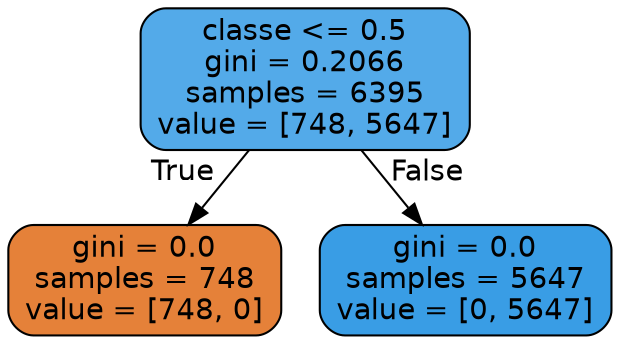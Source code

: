 digraph Tree {
node [shape=box, style="filled, rounded", color="black", fontname=helvetica] ;
edge [fontname=helvetica] ;
0 [label="classe <= 0.5\ngini = 0.2066\nsamples = 6395\nvalue = [748, 5647]", fillcolor="#399de5dd"] ;
1 [label="gini = 0.0\nsamples = 748\nvalue = [748, 0]", fillcolor="#e58139ff"] ;
0 -> 1 [labeldistance=2.5, labelangle=45, headlabel="True"] ;
2 [label="gini = 0.0\nsamples = 5647\nvalue = [0, 5647]", fillcolor="#399de5ff"] ;
0 -> 2 [labeldistance=2.5, labelangle=-45, headlabel="False"] ;
}